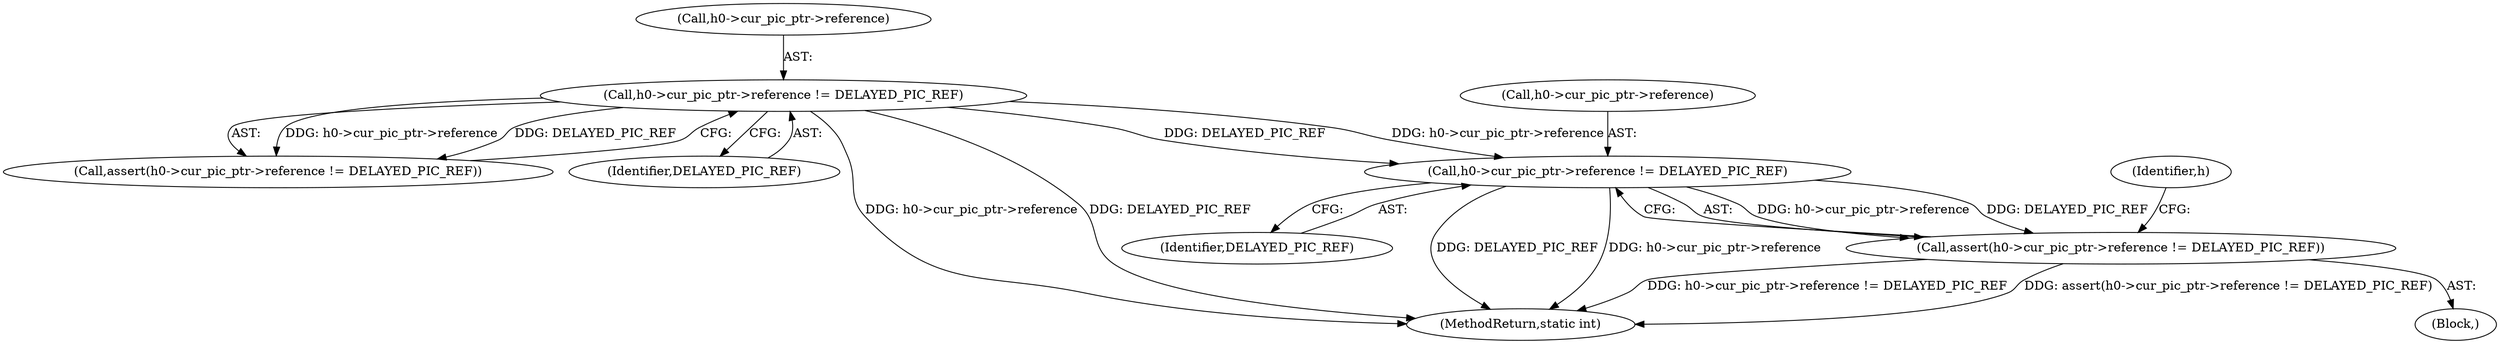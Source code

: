 digraph "0_FFmpeg_29ffeef5e73b8f41ff3a3f2242d356759c66f91f@pointer" {
"1001722" [label="(Call,h0->cur_pic_ptr->reference != DELAYED_PIC_REF)"];
"1001282" [label="(Call,h0->cur_pic_ptr->reference != DELAYED_PIC_REF)"];
"1001721" [label="(Call,assert(h0->cur_pic_ptr->reference != DELAYED_PIC_REF))"];
"1001723" [label="(Call,h0->cur_pic_ptr->reference)"];
"1001281" [label="(Call,assert(h0->cur_pic_ptr->reference != DELAYED_PIC_REF))"];
"1001728" [label="(Identifier,DELAYED_PIC_REF)"];
"1001722" [label="(Call,h0->cur_pic_ptr->reference != DELAYED_PIC_REF)"];
"1001288" [label="(Identifier,DELAYED_PIC_REF)"];
"1001721" [label="(Call,assert(h0->cur_pic_ptr->reference != DELAYED_PIC_REF))"];
"1003426" [label="(MethodReturn,static int)"];
"1001706" [label="(Block,)"];
"1001733" [label="(Identifier,h)"];
"1001282" [label="(Call,h0->cur_pic_ptr->reference != DELAYED_PIC_REF)"];
"1001283" [label="(Call,h0->cur_pic_ptr->reference)"];
"1001722" -> "1001721"  [label="AST: "];
"1001722" -> "1001728"  [label="CFG: "];
"1001723" -> "1001722"  [label="AST: "];
"1001728" -> "1001722"  [label="AST: "];
"1001721" -> "1001722"  [label="CFG: "];
"1001722" -> "1003426"  [label="DDG: DELAYED_PIC_REF"];
"1001722" -> "1003426"  [label="DDG: h0->cur_pic_ptr->reference"];
"1001722" -> "1001721"  [label="DDG: h0->cur_pic_ptr->reference"];
"1001722" -> "1001721"  [label="DDG: DELAYED_PIC_REF"];
"1001282" -> "1001722"  [label="DDG: h0->cur_pic_ptr->reference"];
"1001282" -> "1001722"  [label="DDG: DELAYED_PIC_REF"];
"1001282" -> "1001281"  [label="AST: "];
"1001282" -> "1001288"  [label="CFG: "];
"1001283" -> "1001282"  [label="AST: "];
"1001288" -> "1001282"  [label="AST: "];
"1001281" -> "1001282"  [label="CFG: "];
"1001282" -> "1003426"  [label="DDG: h0->cur_pic_ptr->reference"];
"1001282" -> "1003426"  [label="DDG: DELAYED_PIC_REF"];
"1001282" -> "1001281"  [label="DDG: h0->cur_pic_ptr->reference"];
"1001282" -> "1001281"  [label="DDG: DELAYED_PIC_REF"];
"1001721" -> "1001706"  [label="AST: "];
"1001733" -> "1001721"  [label="CFG: "];
"1001721" -> "1003426"  [label="DDG: h0->cur_pic_ptr->reference != DELAYED_PIC_REF"];
"1001721" -> "1003426"  [label="DDG: assert(h0->cur_pic_ptr->reference != DELAYED_PIC_REF)"];
}
